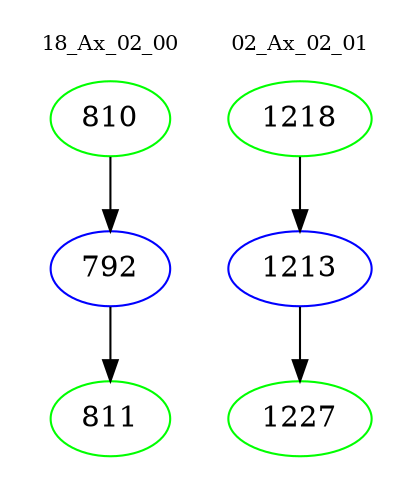 digraph{
subgraph cluster_0 {
color = white
label = "18_Ax_02_00";
fontsize=10;
T0_810 [label="810", color="green"]
T0_810 -> T0_792 [color="black"]
T0_792 [label="792", color="blue"]
T0_792 -> T0_811 [color="black"]
T0_811 [label="811", color="green"]
}
subgraph cluster_1 {
color = white
label = "02_Ax_02_01";
fontsize=10;
T1_1218 [label="1218", color="green"]
T1_1218 -> T1_1213 [color="black"]
T1_1213 [label="1213", color="blue"]
T1_1213 -> T1_1227 [color="black"]
T1_1227 [label="1227", color="green"]
}
}
